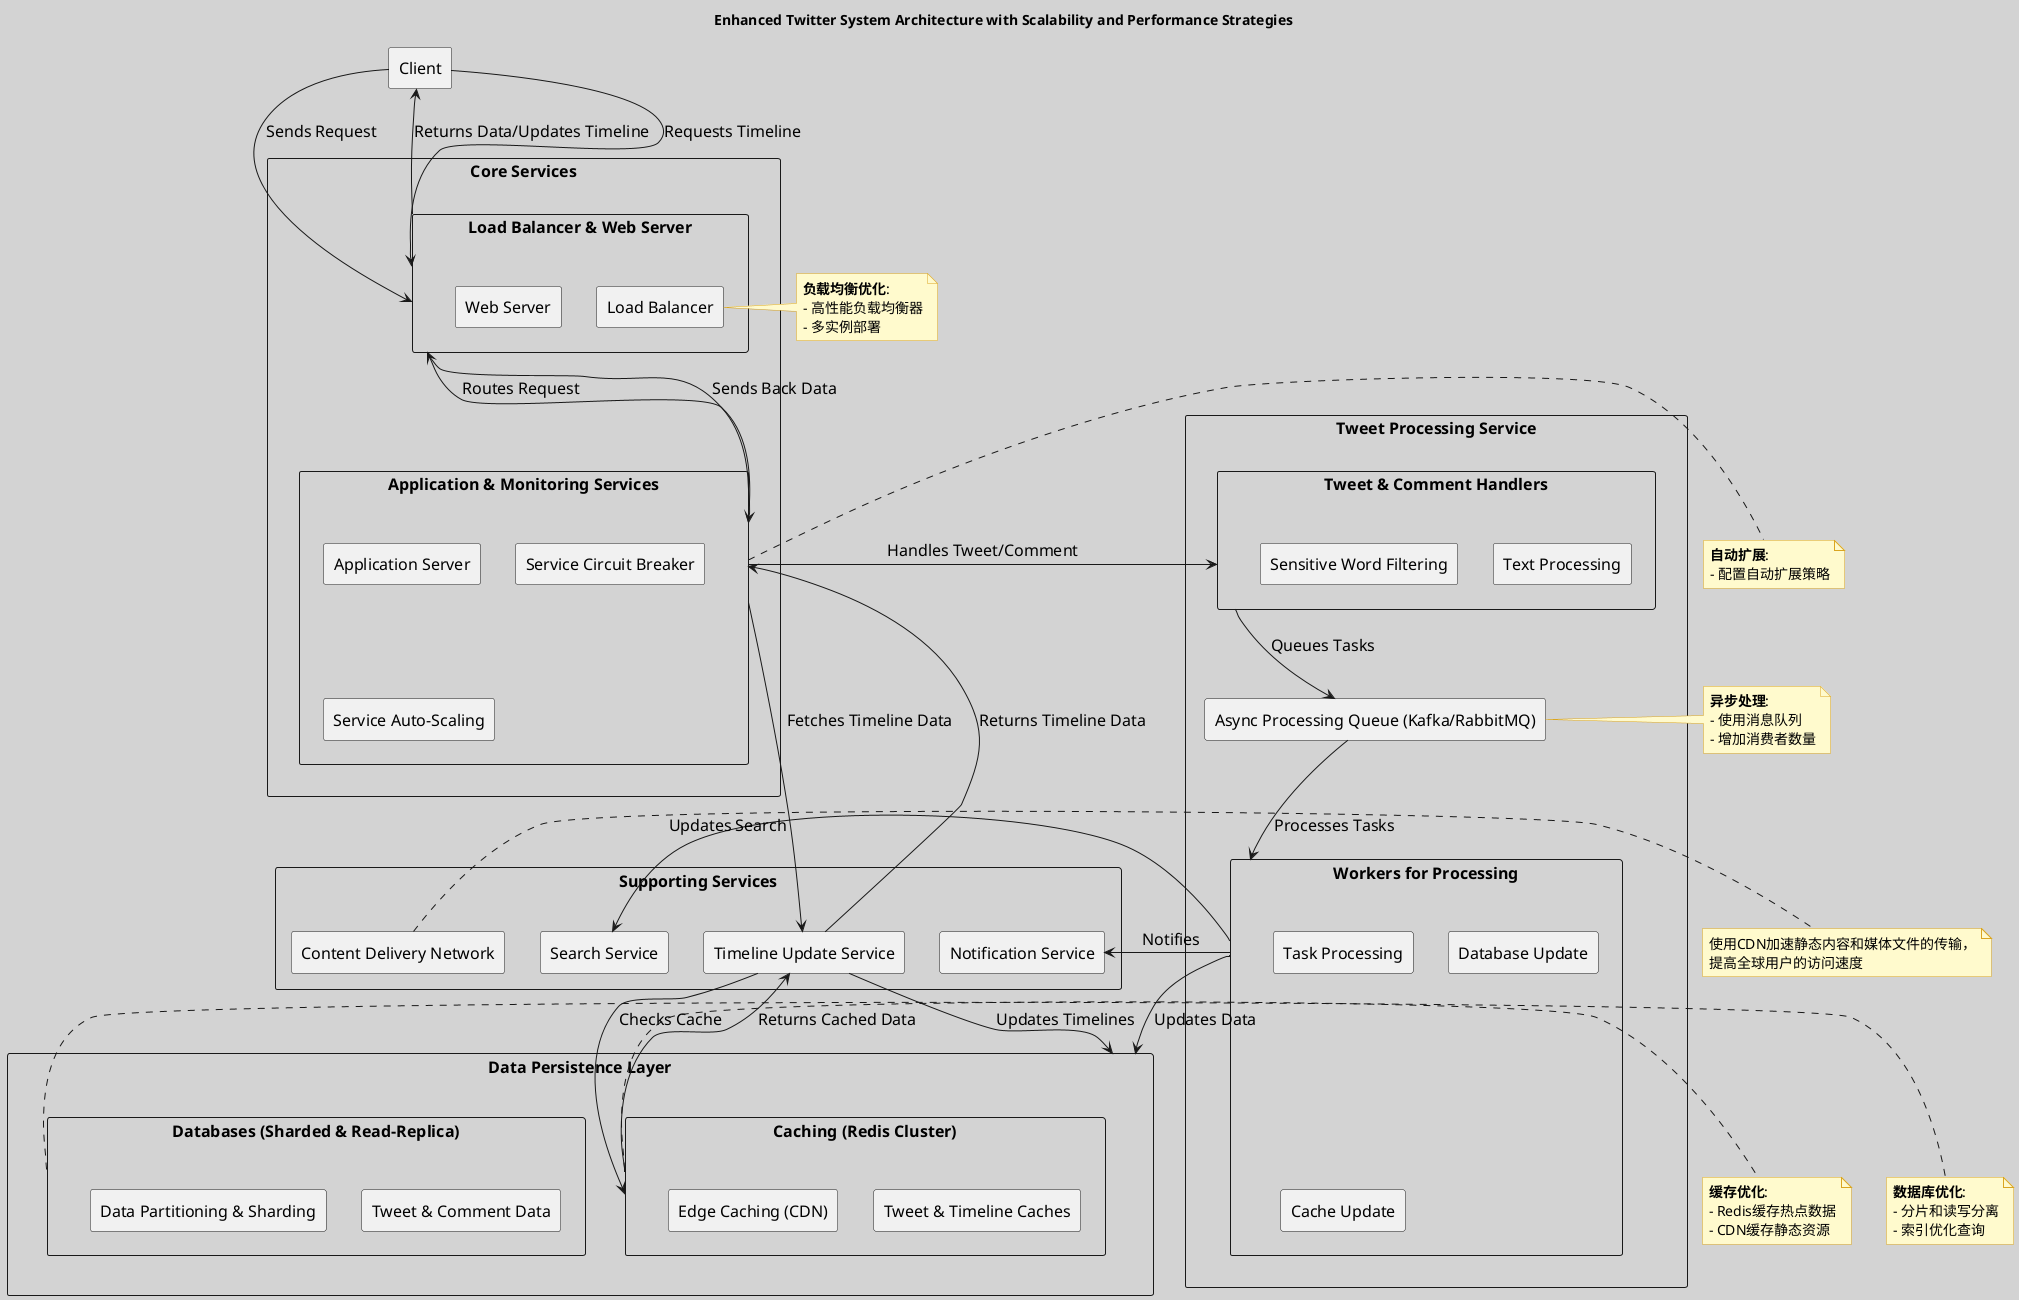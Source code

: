 @startuml

skinparam backgroundColor #D3D3D3
skinparam defaultFontName "Arial"
skinparam defaultFontSize 16
skinparam note {
  BackgroundColor #FFFACD
  BorderColor #DAA520
  FontSize 14
  FontName "Arial"
}

title Enhanced Twitter System Architecture with Scalability and Performance Strategies

rectangle "Client" as Client

rectangle "Core Services" as Core {
    rectangle "Load Balancer & Web Server" as LBWS {
        rectangle "Load Balancer" as LB
        rectangle "Web Server" as WS
    }
    rectangle "Application & Monitoring Services" as AMS {
        rectangle "Application Server" as AS
        rectangle "Service Circuit Breaker" as SCB
        rectangle "Service Auto-Scaling" as SAS
    }
}

rectangle "Tweet Processing Service" as TPS {
    rectangle "Tweet & Comment Handlers" as TCH {
        rectangle "Text Processing" as TP
        rectangle "Sensitive Word Filtering" as SWF
    }
    rectangle "Async Processing Queue (Kafka/RabbitMQ)" as APQ
    rectangle "Workers for Processing" as Workers {
        rectangle "Task Processing" as TProc
        rectangle "Database Update" as DBU
        rectangle "Cache Update" as CU
    }
}

rectangle "Supporting Services" as SS {
    rectangle "Search Service" as SSrv
    rectangle "Notification Service" as NSrv
    rectangle "Timeline Update Service" as TUS
    rectangle "Content Delivery Network" as CDN
}

rectangle "Data Persistence Layer" as DPS {
    rectangle "Caching (Redis Cluster)" as Cache {
        rectangle "Tweet & Timeline Caches" as TTC
        rectangle "Edge Caching (CDN)" as EC
    }
    rectangle "Databases (Sharded & Read-Replica)" as DB {
        rectangle "Tweet & Comment Data" as TCD
        rectangle "Data Partitioning & Sharding" as DPSH
    }
}

' Define data flows
Client -down-> LBWS : Sends Request
LBWS -down-> AMS : Routes Request
AMS -right-> TCH : Handles Tweet/Comment
TCH -down-> APQ : Queues Tasks
APQ -down-> Workers : Processes Tasks
Workers -down-> DPS : Updates Data
Workers -left-> SSrv : Updates Search
Workers -left-> NSrv : Notifies
TUS -down-> DPS : Updates Timelines
Client -left-> LBWS : Requests Timeline
AMS -down-> TUS : Fetches Timeline Data
TUS -left-> Cache : Checks Cache
Cache -down-> TUS : Returns Cached Data
TUS -up-> AMS : Returns Timeline Data
AMS -up-> LBWS : Sends Back Data
LBWS -up-> Client : Returns Data/Updates Timeline
CDN -[hidden]right-> SSrv

note right of LB
  **负载均衡优化**:
  - 高性能负载均衡器
  - 多实例部署
end note

note right of Cache
  **缓存优化**:
  - Redis缓存热点数据
  - CDN缓存静态资源
end note

note right of DB
  **数据库优化**:
  - 分片和读写分离
  - 索引优化查询
end note

note right of APQ
  **异步处理**:
  - 使用消息队列
  - 增加消费者数量
end note

note right of AMS
  **自动扩展**:
  - 配置自动扩展策略
end note

note right of CDN
  使用CDN加速静态内容和媒体文件的传输，
  提高全球用户的访问速度
end note

@enduml
